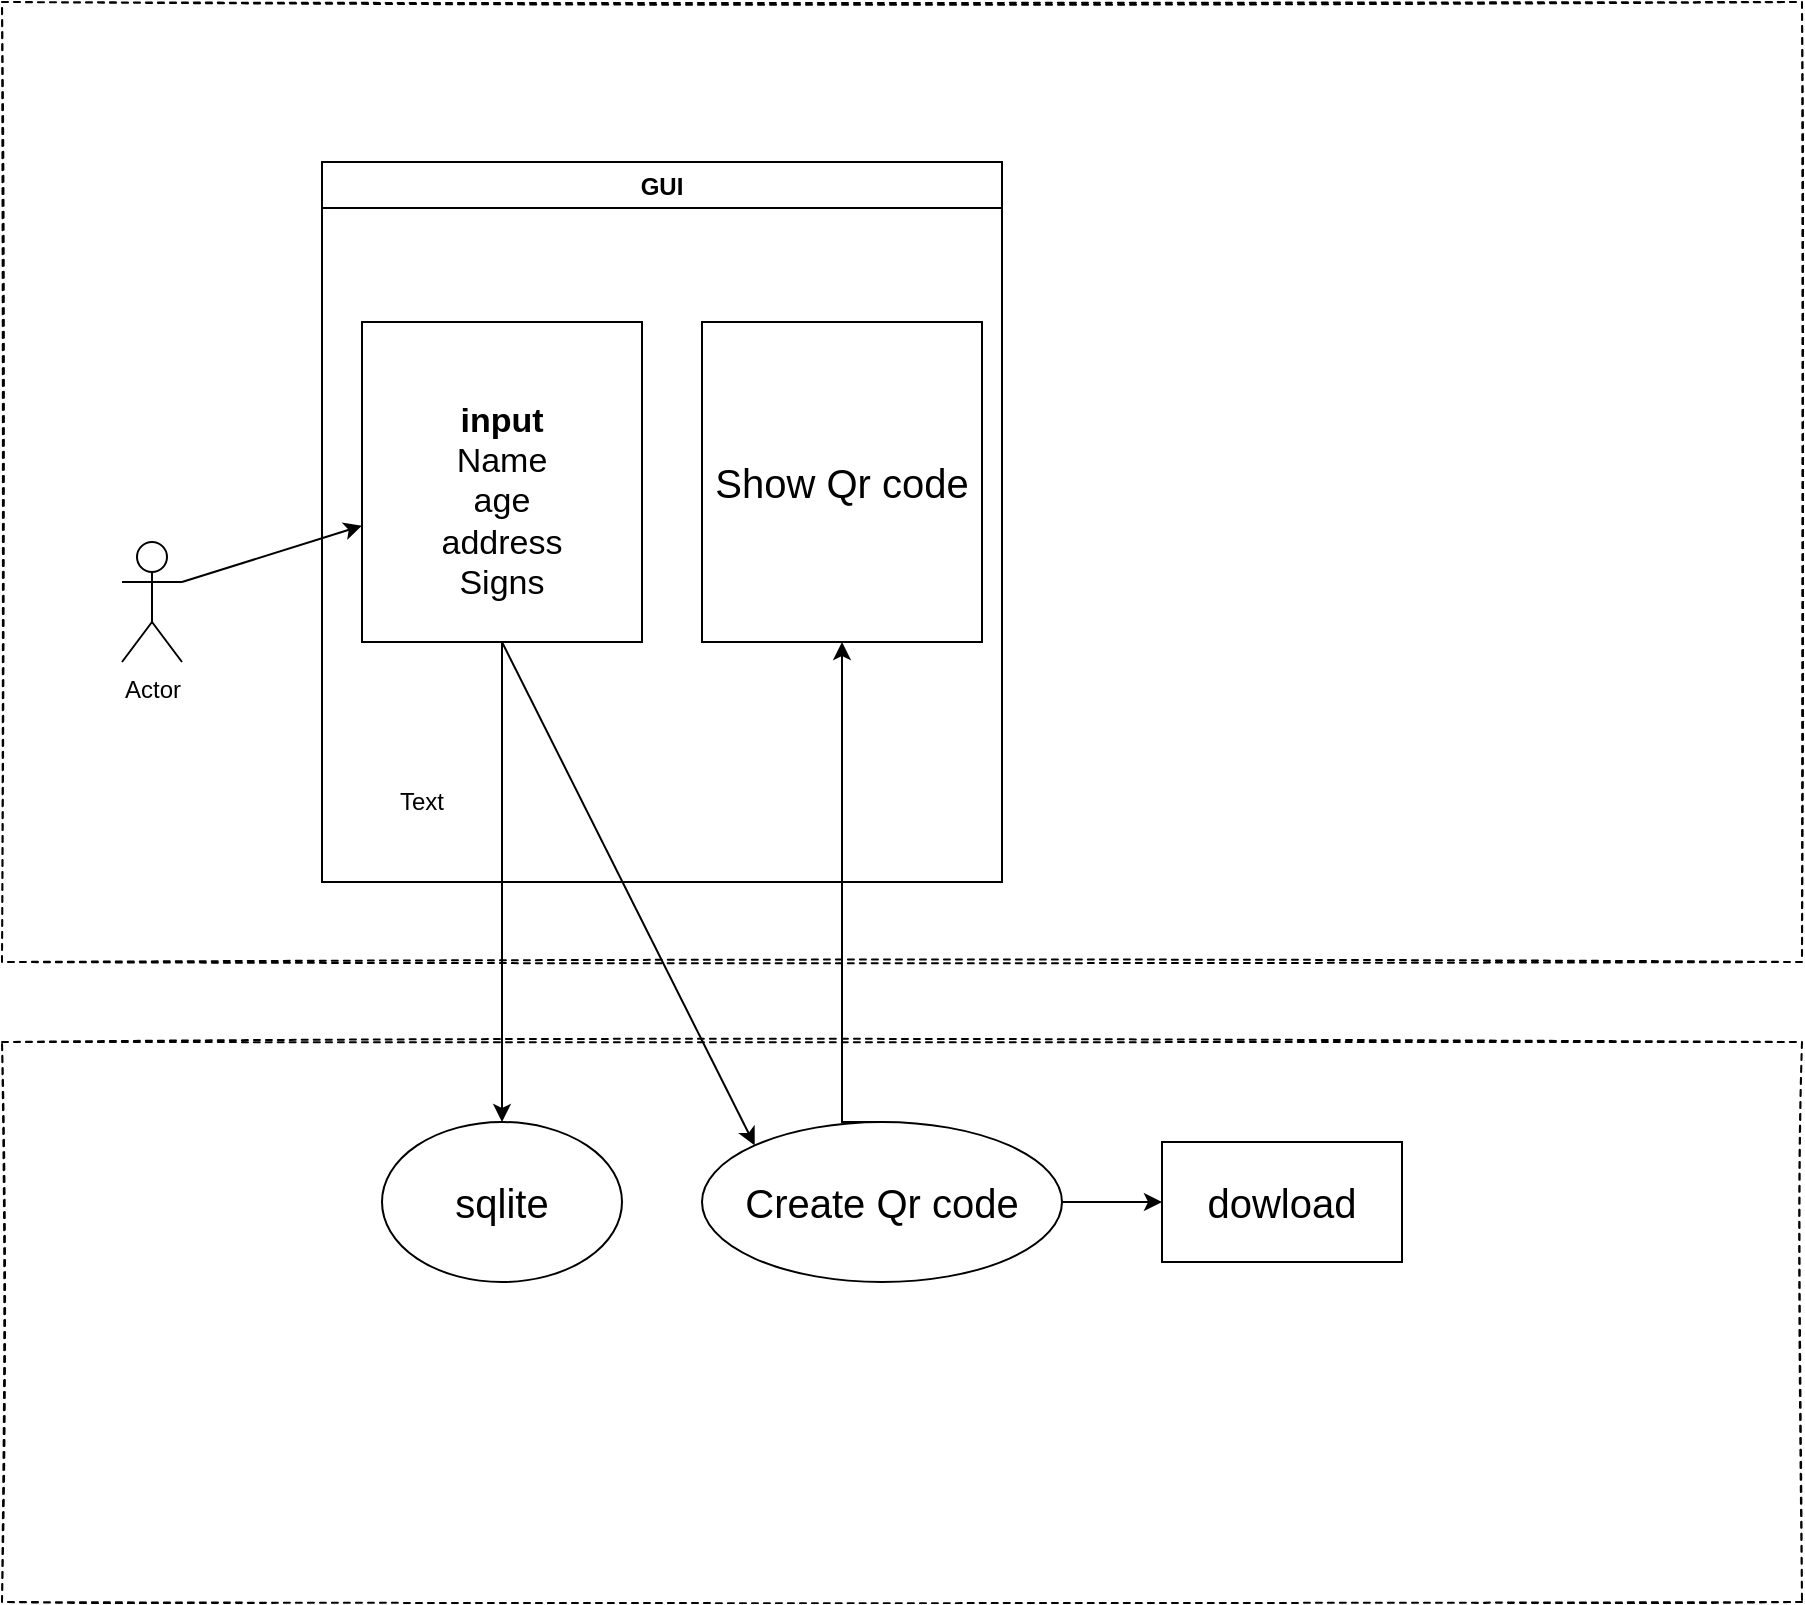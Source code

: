 <mxfile version="14.9.4" type="device"><diagram id="K7rb-capgyiFioHd3_Ci" name="Page-1"><mxGraphModel dx="3758" dy="2483" grid="1" gridSize="10" guides="1" tooltips="1" connect="1" arrows="1" fold="1" page="1" pageScale="1" pageWidth="2336" pageHeight="1654" math="0" shadow="0"><root><mxCell id="0"/><mxCell id="1" parent="0"/><mxCell id="J67WluCtf__up1NavV7Q-16" value="" style="rounded=0;whiteSpace=wrap;html=1;shadow=0;dashed=1;labelBorderColor=#000000;labelBackgroundColor=none;sketch=1;glass=0;" parent="1" vertex="1"><mxGeometry x="-30" y="500" width="900" height="280" as="geometry"/></mxCell><mxCell id="J67WluCtf__up1NavV7Q-12" value="" style="rounded=0;whiteSpace=wrap;html=1;dashed=1;shadow=0;sketch=1;" parent="1" vertex="1"><mxGeometry x="-30" y="-20" width="900" height="480" as="geometry"/></mxCell><mxCell id="ENaSOqiTiAVEuwdQpaqD-3" value="" style="edgeStyle=orthogonalEdgeStyle;rounded=0;orthogonalLoop=1;jettySize=auto;html=1;entryX=0.5;entryY=1;entryDx=0;entryDy=0;exitX=0.5;exitY=0;exitDx=0;exitDy=0;" edge="1" parent="1" source="J67WluCtf__up1NavV7Q-18" target="J67WluCtf__up1NavV7Q-7"><mxGeometry relative="1" as="geometry"><Array as="points"><mxPoint x="390" y="540"/></Array></mxGeometry></mxCell><mxCell id="J67WluCtf__up1NavV7Q-3" value="GUI" style="swimlane;" parent="1" vertex="1"><mxGeometry x="130" y="60" width="340" height="360" as="geometry"/></mxCell><mxCell id="J67WluCtf__up1NavV7Q-5" value="" style="rounded=0;whiteSpace=wrap;html=1;" parent="J67WluCtf__up1NavV7Q-3" vertex="1"><mxGeometry x="20" y="80" width="140" height="160" as="geometry"/></mxCell><mxCell id="J67WluCtf__up1NavV7Q-7" value="&lt;font style=&quot;font-size: 20px&quot;&gt;Show Qr code&lt;/font&gt;" style="rounded=0;whiteSpace=wrap;html=1;" parent="J67WluCtf__up1NavV7Q-3" vertex="1"><mxGeometry x="190" y="80" width="140" height="160" as="geometry"/></mxCell><mxCell id="J67WluCtf__up1NavV7Q-23" value="&lt;span style=&quot;font-size: 17px&quot;&gt;&lt;b&gt;input&lt;/b&gt;&lt;br&gt;Name&lt;br&gt;age&lt;br&gt;address&lt;br&gt;Signs&lt;br&gt;&lt;/span&gt;" style="text;html=1;strokeColor=none;fillColor=none;align=center;verticalAlign=middle;whiteSpace=wrap;rounded=0;sketch=0;" parent="J67WluCtf__up1NavV7Q-3" vertex="1"><mxGeometry x="-10" y="110" width="200" height="120" as="geometry"/></mxCell><mxCell id="J67WluCtf__up1NavV7Q-8" value="" style="endArrow=classic;html=1;exitX=0.5;exitY=1;exitDx=0;exitDy=0;entryX=0.5;entryY=0;entryDx=0;entryDy=0;" parent="1" source="J67WluCtf__up1NavV7Q-5" target="J67WluCtf__up1NavV7Q-9" edge="1"><mxGeometry width="50" height="50" relative="1" as="geometry"><mxPoint x="210" y="540" as="sourcePoint"/><mxPoint x="220" y="500" as="targetPoint"/></mxGeometry></mxCell><mxCell id="J67WluCtf__up1NavV7Q-9" value="&lt;font style=&quot;font-size: 20px&quot;&gt;sqlite&lt;/font&gt;" style="ellipse;whiteSpace=wrap;html=1;" parent="1" vertex="1"><mxGeometry x="160" y="540" width="120" height="80" as="geometry"/></mxCell><mxCell id="J67WluCtf__up1NavV7Q-10" value="Actor" style="shape=umlActor;verticalLabelPosition=bottom;verticalAlign=top;html=1;outlineConnect=0;" parent="1" vertex="1"><mxGeometry x="30" y="250" width="30" height="60" as="geometry"/></mxCell><mxCell id="J67WluCtf__up1NavV7Q-11" value="" style="endArrow=classic;html=1;exitX=1;exitY=0.333;exitDx=0;exitDy=0;exitPerimeter=0;" parent="1" source="J67WluCtf__up1NavV7Q-10" target="J67WluCtf__up1NavV7Q-5" edge="1"><mxGeometry width="50" height="50" relative="1" as="geometry"><mxPoint x="590" y="390" as="sourcePoint"/><mxPoint x="640" y="340" as="targetPoint"/></mxGeometry></mxCell><mxCell id="ENaSOqiTiAVEuwdQpaqD-2" value="" style="edgeStyle=orthogonalEdgeStyle;rounded=0;orthogonalLoop=1;jettySize=auto;html=1;" edge="1" parent="1" source="J67WluCtf__up1NavV7Q-18" target="J67WluCtf__up1NavV7Q-21"><mxGeometry relative="1" as="geometry"/></mxCell><mxCell id="J67WluCtf__up1NavV7Q-18" value="&lt;font style=&quot;font-size: 20px&quot;&gt;Create Qr code&lt;/font&gt;" style="ellipse;whiteSpace=wrap;html=1;" parent="1" vertex="1"><mxGeometry x="320" y="540" width="180" height="80" as="geometry"/></mxCell><mxCell id="J67WluCtf__up1NavV7Q-20" value="" style="endArrow=classic;html=1;entryX=0;entryY=0;entryDx=0;entryDy=0;" parent="1" target="J67WluCtf__up1NavV7Q-18" edge="1"><mxGeometry width="50" height="50" relative="1" as="geometry"><mxPoint x="220" y="300" as="sourcePoint"/><mxPoint x="1010" y="420" as="targetPoint"/></mxGeometry></mxCell><mxCell id="ENaSOqiTiAVEuwdQpaqD-1" value="Text" style="text;html=1;strokeColor=none;fillColor=none;align=center;verticalAlign=middle;whiteSpace=wrap;rounded=0;" vertex="1" parent="1"><mxGeometry x="160" y="370" width="40" height="20" as="geometry"/></mxCell><mxCell id="J67WluCtf__up1NavV7Q-21" value="&lt;font style=&quot;font-size: 20px&quot;&gt;dowload&lt;/font&gt;" style="rounded=0;whiteSpace=wrap;html=1;sketch=0;" parent="1" vertex="1"><mxGeometry x="550" y="550" width="120" height="60" as="geometry"/></mxCell></root></mxGraphModel></diagram></mxfile>